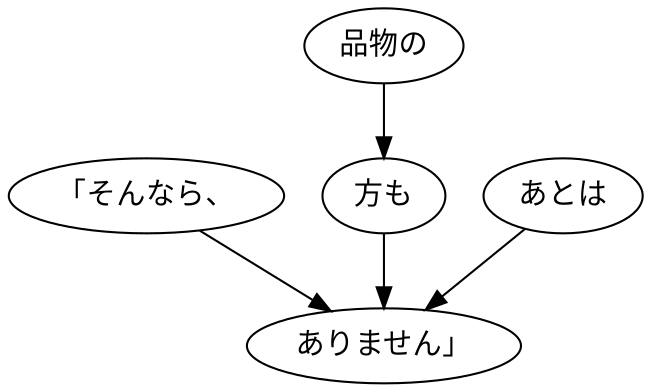 digraph graph2953 {
	node0 [label="「そんなら、"];
	node1 [label="品物の"];
	node2 [label="方も"];
	node3 [label="あとは"];
	node4 [label="ありません」"];
	node0 -> node4;
	node1 -> node2;
	node2 -> node4;
	node3 -> node4;
}
